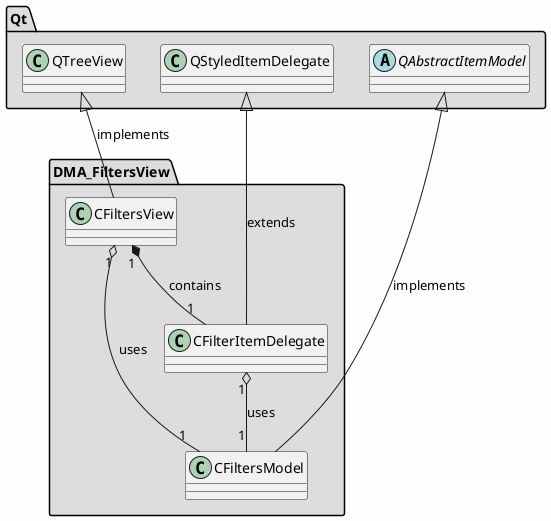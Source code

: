 
@startuml

skinparam backgroundColor #FEFEFE
skinparam wrapWidth 600
package "DMA_FiltersView" #DDDDDD
{

class "CFilterItemDelegate"
{
}

class "CFiltersModel"
{
}

class "CFiltersView"
{
}

}

package "Qt" #DDDDDD
{

abstract class "QAbstractItemModel"
{
}

class "QStyledItemDelegate"
{
}

class "QTreeView"
{
}

}

'====================Inheritance section====================
QStyledItemDelegate <|-- CFilterItemDelegate : extends
QAbstractItemModel <|-- CFiltersModel : implements
QTreeView <|-- CFiltersView : implements

'====================Dependencies section====================
CFilterItemDelegate "1" o-- "1" CFiltersModel : uses
CFiltersView "1" *-- "1" CFilterItemDelegate : contains
CFiltersView "1" o-- "1" CFiltersModel : uses

@enduml